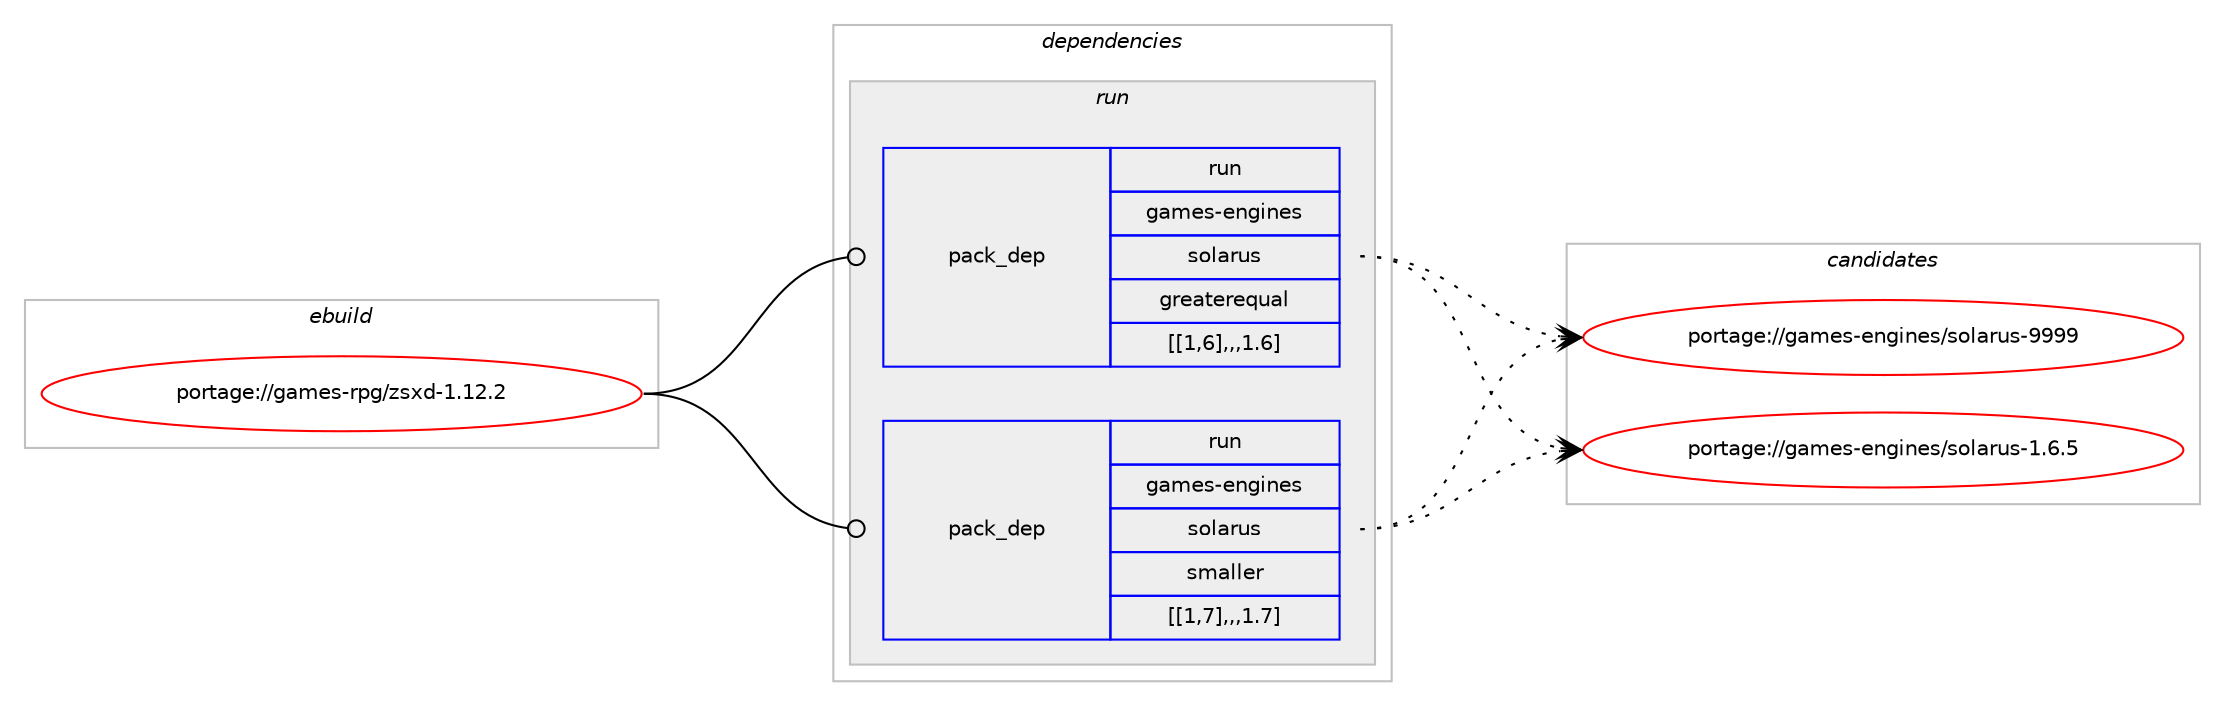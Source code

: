 digraph prolog {

# *************
# Graph options
# *************

newrank=true;
concentrate=true;
compound=true;
graph [rankdir=LR,fontname=Helvetica,fontsize=10,ranksep=1.5];#, ranksep=2.5, nodesep=0.2];
edge  [arrowhead=vee];
node  [fontname=Helvetica,fontsize=10];

# **********
# The ebuild
# **********

subgraph cluster_leftcol {
color=gray;
label=<<i>ebuild</i>>;
id [label="portage://games-rpg/zsxd-1.12.2", color=red, width=4, href="../games-rpg/zsxd-1.12.2.svg"];
}

# ****************
# The dependencies
# ****************

subgraph cluster_midcol {
color=gray;
label=<<i>dependencies</i>>;
subgraph cluster_compile {
fillcolor="#eeeeee";
style=filled;
label=<<i>compile</i>>;
}
subgraph cluster_compileandrun {
fillcolor="#eeeeee";
style=filled;
label=<<i>compile and run</i>>;
}
subgraph cluster_run {
fillcolor="#eeeeee";
style=filled;
label=<<i>run</i>>;
subgraph pack169034 {
dependency236857 [label=<<TABLE BORDER="0" CELLBORDER="1" CELLSPACING="0" CELLPADDING="4" WIDTH="220"><TR><TD ROWSPAN="6" CELLPADDING="30">pack_dep</TD></TR><TR><TD WIDTH="110">run</TD></TR><TR><TD>games-engines</TD></TR><TR><TD>solarus</TD></TR><TR><TD>greaterequal</TD></TR><TR><TD>[[1,6],,,1.6]</TD></TR></TABLE>>, shape=none, color=blue];
}
id:e -> dependency236857:w [weight=20,style="solid",arrowhead="odot"];
subgraph pack169035 {
dependency236858 [label=<<TABLE BORDER="0" CELLBORDER="1" CELLSPACING="0" CELLPADDING="4" WIDTH="220"><TR><TD ROWSPAN="6" CELLPADDING="30">pack_dep</TD></TR><TR><TD WIDTH="110">run</TD></TR><TR><TD>games-engines</TD></TR><TR><TD>solarus</TD></TR><TR><TD>smaller</TD></TR><TR><TD>[[1,7],,,1.7]</TD></TR></TABLE>>, shape=none, color=blue];
}
id:e -> dependency236858:w [weight=20,style="solid",arrowhead="odot"];
}
}

# **************
# The candidates
# **************

subgraph cluster_choices {
rank=same;
color=gray;
label=<<i>candidates</i>>;

subgraph choice169034 {
color=black;
nodesep=1;
choice103971091011154510111010310511010111547115111108971141171154557575757 [label="portage://games-engines/solarus-9999", color=red, width=4,href="../games-engines/solarus-9999.svg"];
choice10397109101115451011101031051101011154711511110897114117115454946544653 [label="portage://games-engines/solarus-1.6.5", color=red, width=4,href="../games-engines/solarus-1.6.5.svg"];
dependency236857:e -> choice103971091011154510111010310511010111547115111108971141171154557575757:w [style=dotted,weight="100"];
dependency236857:e -> choice10397109101115451011101031051101011154711511110897114117115454946544653:w [style=dotted,weight="100"];
}
subgraph choice169035 {
color=black;
nodesep=1;
choice103971091011154510111010310511010111547115111108971141171154557575757 [label="portage://games-engines/solarus-9999", color=red, width=4,href="../games-engines/solarus-9999.svg"];
choice10397109101115451011101031051101011154711511110897114117115454946544653 [label="portage://games-engines/solarus-1.6.5", color=red, width=4,href="../games-engines/solarus-1.6.5.svg"];
dependency236858:e -> choice103971091011154510111010310511010111547115111108971141171154557575757:w [style=dotted,weight="100"];
dependency236858:e -> choice10397109101115451011101031051101011154711511110897114117115454946544653:w [style=dotted,weight="100"];
}
}

}
